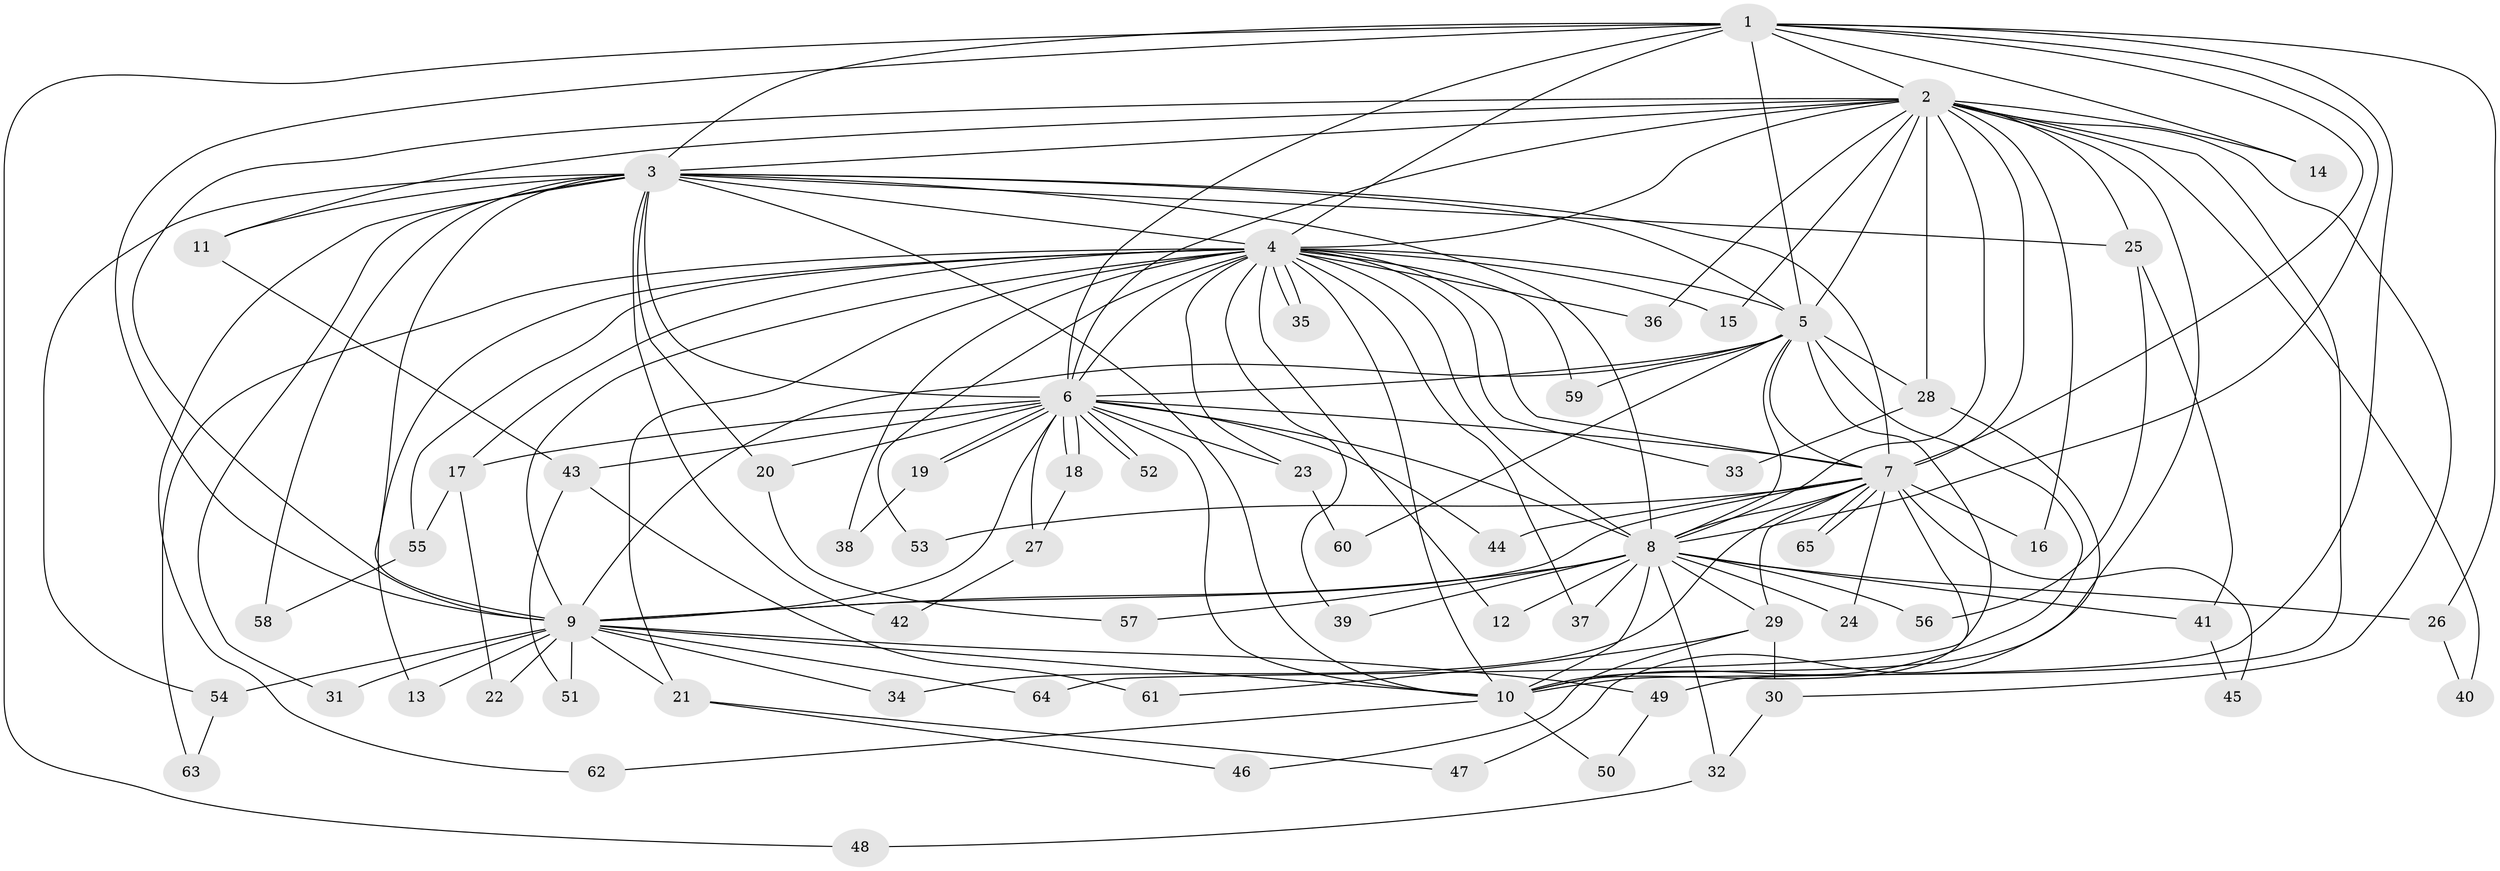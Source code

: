 // coarse degree distribution, {18: 0.043478260869565216, 21: 0.021739130434782608, 11: 0.021739130434782608, 17: 0.021739130434782608, 14: 0.021739130434782608, 15: 0.021739130434782608, 16: 0.021739130434782608, 3: 0.15217391304347827, 2: 0.5217391304347826, 4: 0.13043478260869565, 5: 0.021739130434782608}
// Generated by graph-tools (version 1.1) at 2025/51/02/27/25 19:51:47]
// undirected, 65 vertices, 155 edges
graph export_dot {
graph [start="1"]
  node [color=gray90,style=filled];
  1;
  2;
  3;
  4;
  5;
  6;
  7;
  8;
  9;
  10;
  11;
  12;
  13;
  14;
  15;
  16;
  17;
  18;
  19;
  20;
  21;
  22;
  23;
  24;
  25;
  26;
  27;
  28;
  29;
  30;
  31;
  32;
  33;
  34;
  35;
  36;
  37;
  38;
  39;
  40;
  41;
  42;
  43;
  44;
  45;
  46;
  47;
  48;
  49;
  50;
  51;
  52;
  53;
  54;
  55;
  56;
  57;
  58;
  59;
  60;
  61;
  62;
  63;
  64;
  65;
  1 -- 2;
  1 -- 3;
  1 -- 4;
  1 -- 5;
  1 -- 6;
  1 -- 7;
  1 -- 8;
  1 -- 9;
  1 -- 10;
  1 -- 14;
  1 -- 26;
  1 -- 48;
  2 -- 3;
  2 -- 4;
  2 -- 5;
  2 -- 6;
  2 -- 7;
  2 -- 8;
  2 -- 9;
  2 -- 10;
  2 -- 11;
  2 -- 14;
  2 -- 15;
  2 -- 16;
  2 -- 25;
  2 -- 28;
  2 -- 30;
  2 -- 36;
  2 -- 40;
  2 -- 49;
  3 -- 4;
  3 -- 5;
  3 -- 6;
  3 -- 7;
  3 -- 8;
  3 -- 9;
  3 -- 10;
  3 -- 11;
  3 -- 20;
  3 -- 25;
  3 -- 31;
  3 -- 42;
  3 -- 54;
  3 -- 58;
  3 -- 62;
  4 -- 5;
  4 -- 6;
  4 -- 7;
  4 -- 8;
  4 -- 9;
  4 -- 10;
  4 -- 12;
  4 -- 13;
  4 -- 15;
  4 -- 17;
  4 -- 21;
  4 -- 23;
  4 -- 33;
  4 -- 35;
  4 -- 35;
  4 -- 36;
  4 -- 37;
  4 -- 38;
  4 -- 39;
  4 -- 53;
  4 -- 55;
  4 -- 59;
  4 -- 63;
  5 -- 6;
  5 -- 7;
  5 -- 8;
  5 -- 9;
  5 -- 10;
  5 -- 28;
  5 -- 59;
  5 -- 60;
  5 -- 64;
  6 -- 7;
  6 -- 8;
  6 -- 9;
  6 -- 10;
  6 -- 17;
  6 -- 18;
  6 -- 18;
  6 -- 19;
  6 -- 19;
  6 -- 20;
  6 -- 23;
  6 -- 27;
  6 -- 43;
  6 -- 44;
  6 -- 52;
  6 -- 52;
  7 -- 8;
  7 -- 9;
  7 -- 10;
  7 -- 16;
  7 -- 24;
  7 -- 29;
  7 -- 34;
  7 -- 44;
  7 -- 45;
  7 -- 53;
  7 -- 65;
  7 -- 65;
  8 -- 9;
  8 -- 10;
  8 -- 12;
  8 -- 24;
  8 -- 26;
  8 -- 29;
  8 -- 32;
  8 -- 37;
  8 -- 39;
  8 -- 41;
  8 -- 56;
  8 -- 57;
  9 -- 10;
  9 -- 13;
  9 -- 21;
  9 -- 22;
  9 -- 31;
  9 -- 34;
  9 -- 49;
  9 -- 51;
  9 -- 54;
  9 -- 64;
  10 -- 50;
  10 -- 62;
  11 -- 43;
  17 -- 22;
  17 -- 55;
  18 -- 27;
  19 -- 38;
  20 -- 57;
  21 -- 46;
  21 -- 47;
  23 -- 60;
  25 -- 41;
  25 -- 56;
  26 -- 40;
  27 -- 42;
  28 -- 33;
  28 -- 47;
  29 -- 30;
  29 -- 46;
  29 -- 61;
  30 -- 32;
  32 -- 48;
  41 -- 45;
  43 -- 51;
  43 -- 61;
  49 -- 50;
  54 -- 63;
  55 -- 58;
}
